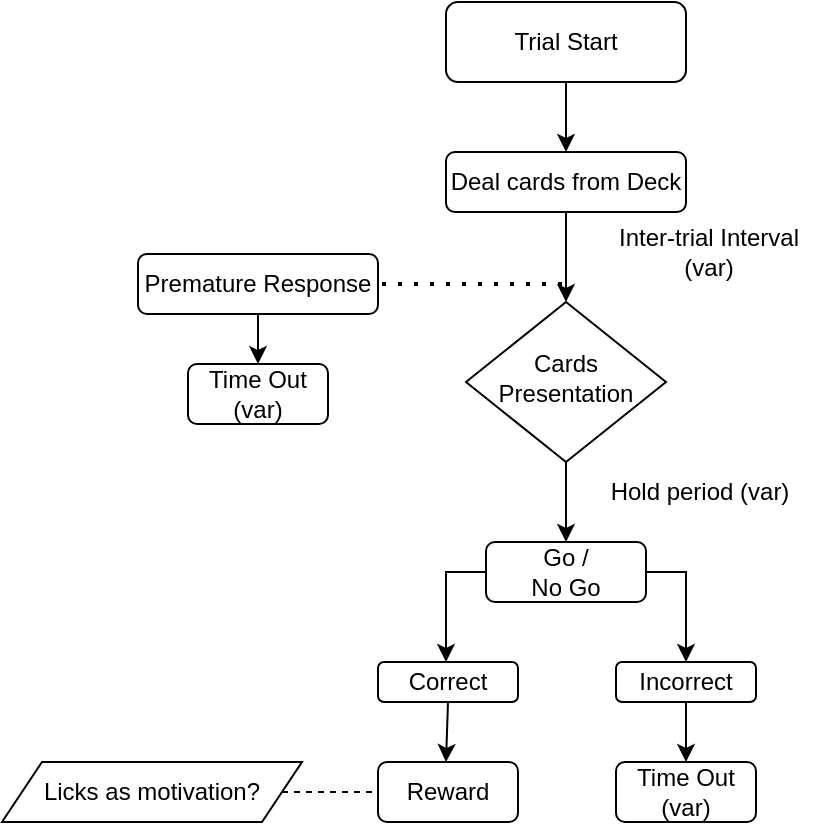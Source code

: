 <mxfile>
    <diagram id="C5RBs43oDa-KdzZeNtuy" name="Page-1">
        <mxGraphModel dx="842" dy="492" grid="1" gridSize="10" guides="1" tooltips="1" connect="1" arrows="1" fold="1" page="1" pageScale="1" pageWidth="827" pageHeight="1169" math="0" shadow="0">
            <root>
                <mxCell id="WIyWlLk6GJQsqaUBKTNV-0"/>
                <mxCell id="WIyWlLk6GJQsqaUBKTNV-1" parent="WIyWlLk6GJQsqaUBKTNV-0"/>
                <mxCell id="vJKE3tAUrit-dRhqhG9x-0" value="" style="edgeStyle=orthogonalEdgeStyle;rounded=0;orthogonalLoop=1;jettySize=auto;html=1;exitX=0.5;exitY=1;exitDx=0;exitDy=0;" parent="WIyWlLk6GJQsqaUBKTNV-1" source="0" target="WIyWlLk6GJQsqaUBKTNV-6" edge="1">
                    <mxGeometry relative="1" as="geometry">
                        <mxPoint x="442" y="120" as="sourcePoint"/>
                    </mxGeometry>
                </mxCell>
                <mxCell id="WIyWlLk6GJQsqaUBKTNV-3" value="Trial Start" style="rounded=1;whiteSpace=wrap;html=1;fontSize=12;glass=0;strokeWidth=1;shadow=0;" parent="WIyWlLk6GJQsqaUBKTNV-1" vertex="1">
                    <mxGeometry x="382" y="20" width="120" height="40" as="geometry"/>
                </mxCell>
                <mxCell id="WIyWlLk6GJQsqaUBKTNV-6" value="Cards&lt;br&gt;Presentation" style="rhombus;whiteSpace=wrap;html=1;shadow=0;fontFamily=Helvetica;fontSize=12;align=center;strokeWidth=1;spacing=6;spacingTop=-4;" parent="WIyWlLk6GJQsqaUBKTNV-1" vertex="1">
                    <mxGeometry x="392" y="170" width="100" height="80" as="geometry"/>
                </mxCell>
                <mxCell id="vJKE3tAUrit-dRhqhG9x-2" value="Inter-trial Interval (var)" style="text;html=1;strokeColor=none;fillColor=none;align=center;verticalAlign=middle;whiteSpace=wrap;rounded=0;" parent="WIyWlLk6GJQsqaUBKTNV-1" vertex="1">
                    <mxGeometry x="454" y="130" width="119" height="30" as="geometry"/>
                </mxCell>
                <mxCell id="vJKE3tAUrit-dRhqhG9x-3" value="Hold period (var)" style="text;html=1;strokeColor=none;fillColor=none;align=center;verticalAlign=middle;whiteSpace=wrap;rounded=0;" parent="WIyWlLk6GJQsqaUBKTNV-1" vertex="1">
                    <mxGeometry x="454" y="250" width="110" height="30" as="geometry"/>
                </mxCell>
                <mxCell id="vJKE3tAUrit-dRhqhG9x-7" value="Go / &lt;br&gt;No Go" style="rounded=1;whiteSpace=wrap;html=1;" parent="WIyWlLk6GJQsqaUBKTNV-1" vertex="1">
                    <mxGeometry x="402" y="290" width="80" height="30" as="geometry"/>
                </mxCell>
                <mxCell id="vJKE3tAUrit-dRhqhG9x-8" value="" style="endArrow=classic;html=1;rounded=0;exitX=0.5;exitY=1;exitDx=0;exitDy=0;entryX=0.5;entryY=0;entryDx=0;entryDy=0;" parent="WIyWlLk6GJQsqaUBKTNV-1" source="WIyWlLk6GJQsqaUBKTNV-6" target="vJKE3tAUrit-dRhqhG9x-7" edge="1">
                    <mxGeometry width="50" height="50" relative="1" as="geometry">
                        <mxPoint x="552" y="260" as="sourcePoint"/>
                        <mxPoint x="602" y="210" as="targetPoint"/>
                    </mxGeometry>
                </mxCell>
                <mxCell id="vJKE3tAUrit-dRhqhG9x-9" value="" style="endArrow=classic;html=1;rounded=0;exitX=0;exitY=0.5;exitDx=0;exitDy=0;" parent="WIyWlLk6GJQsqaUBKTNV-1" source="vJKE3tAUrit-dRhqhG9x-7" edge="1">
                    <mxGeometry width="50" height="50" relative="1" as="geometry">
                        <mxPoint x="552" y="260" as="sourcePoint"/>
                        <mxPoint x="382" y="350" as="targetPoint"/>
                        <Array as="points">
                            <mxPoint x="382" y="305"/>
                        </Array>
                    </mxGeometry>
                </mxCell>
                <mxCell id="vJKE3tAUrit-dRhqhG9x-10" value="" style="endArrow=classic;html=1;rounded=0;exitX=1;exitY=0.5;exitDx=0;exitDy=0;" parent="WIyWlLk6GJQsqaUBKTNV-1" source="vJKE3tAUrit-dRhqhG9x-7" edge="1">
                    <mxGeometry width="50" height="50" relative="1" as="geometry">
                        <mxPoint x="412" y="315" as="sourcePoint"/>
                        <mxPoint x="502" y="350" as="targetPoint"/>
                        <Array as="points">
                            <mxPoint x="502" y="305"/>
                        </Array>
                    </mxGeometry>
                </mxCell>
                <mxCell id="vJKE3tAUrit-dRhqhG9x-11" value="Correct" style="rounded=1;whiteSpace=wrap;html=1;" parent="WIyWlLk6GJQsqaUBKTNV-1" vertex="1">
                    <mxGeometry x="348" y="350" width="70" height="20" as="geometry"/>
                </mxCell>
                <mxCell id="vJKE3tAUrit-dRhqhG9x-12" value="Incorrect" style="rounded=1;whiteSpace=wrap;html=1;" parent="WIyWlLk6GJQsqaUBKTNV-1" vertex="1">
                    <mxGeometry x="467" y="350" width="70" height="20" as="geometry"/>
                </mxCell>
                <mxCell id="vJKE3tAUrit-dRhqhG9x-13" value="" style="endArrow=classic;html=1;rounded=0;exitX=0.5;exitY=1;exitDx=0;exitDy=0;" parent="WIyWlLk6GJQsqaUBKTNV-1" source="vJKE3tAUrit-dRhqhG9x-11" edge="1">
                    <mxGeometry width="50" height="50" relative="1" as="geometry">
                        <mxPoint x="552" y="260" as="sourcePoint"/>
                        <mxPoint x="382" y="400" as="targetPoint"/>
                    </mxGeometry>
                </mxCell>
                <mxCell id="vJKE3tAUrit-dRhqhG9x-14" value="" style="endArrow=classic;html=1;rounded=0;exitX=0.5;exitY=1;exitDx=0;exitDy=0;" parent="WIyWlLk6GJQsqaUBKTNV-1" source="vJKE3tAUrit-dRhqhG9x-12" edge="1">
                    <mxGeometry width="50" height="50" relative="1" as="geometry">
                        <mxPoint x="393" y="380" as="sourcePoint"/>
                        <mxPoint x="502" y="400" as="targetPoint"/>
                    </mxGeometry>
                </mxCell>
                <mxCell id="vJKE3tAUrit-dRhqhG9x-15" value="Reward" style="rounded=1;whiteSpace=wrap;html=1;" parent="WIyWlLk6GJQsqaUBKTNV-1" vertex="1">
                    <mxGeometry x="348" y="400" width="70" height="30" as="geometry"/>
                </mxCell>
                <mxCell id="vJKE3tAUrit-dRhqhG9x-16" value="Time Out&lt;br&gt;(var)" style="rounded=1;whiteSpace=wrap;html=1;" parent="WIyWlLk6GJQsqaUBKTNV-1" vertex="1">
                    <mxGeometry x="467" y="400" width="70" height="30" as="geometry"/>
                </mxCell>
                <mxCell id="vJKE3tAUrit-dRhqhG9x-17" value="Time Out&lt;br&gt;(var)" style="rounded=1;whiteSpace=wrap;html=1;" parent="WIyWlLk6GJQsqaUBKTNV-1" vertex="1">
                    <mxGeometry x="253" y="201" width="70" height="30" as="geometry"/>
                </mxCell>
                <mxCell id="vJKE3tAUrit-dRhqhG9x-18" value="" style="endArrow=none;dashed=1;html=1;dashPattern=1 3;strokeWidth=2;rounded=0;" parent="WIyWlLk6GJQsqaUBKTNV-1" edge="1">
                    <mxGeometry width="50" height="50" relative="1" as="geometry">
                        <mxPoint x="342" y="161" as="sourcePoint"/>
                        <mxPoint x="442" y="161" as="targetPoint"/>
                    </mxGeometry>
                </mxCell>
                <mxCell id="vJKE3tAUrit-dRhqhG9x-19" value="Premature Response" style="rounded=1;whiteSpace=wrap;html=1;fontSize=12;glass=0;strokeWidth=1;shadow=0;" parent="WIyWlLk6GJQsqaUBKTNV-1" vertex="1">
                    <mxGeometry x="228" y="146" width="120" height="30" as="geometry"/>
                </mxCell>
                <mxCell id="vJKE3tAUrit-dRhqhG9x-20" value="" style="endArrow=classic;html=1;rounded=0;exitX=0.5;exitY=1;exitDx=0;exitDy=0;entryX=0.5;entryY=0;entryDx=0;entryDy=0;" parent="WIyWlLk6GJQsqaUBKTNV-1" source="vJKE3tAUrit-dRhqhG9x-19" target="vJKE3tAUrit-dRhqhG9x-17" edge="1">
                    <mxGeometry width="50" height="50" relative="1" as="geometry">
                        <mxPoint x="512" y="401" as="sourcePoint"/>
                        <mxPoint x="512" y="431" as="targetPoint"/>
                        <Array as="points"/>
                    </mxGeometry>
                </mxCell>
                <mxCell id="vJKE3tAUrit-dRhqhG9x-23" value="" style="endArrow=none;dashed=1;html=1;rounded=0;entryX=0;entryY=0.5;entryDx=0;entryDy=0;exitX=1;exitY=0.5;exitDx=0;exitDy=0;" parent="WIyWlLk6GJQsqaUBKTNV-1" source="vJKE3tAUrit-dRhqhG9x-24" target="vJKE3tAUrit-dRhqhG9x-15" edge="1">
                    <mxGeometry width="50" height="50" relative="1" as="geometry">
                        <mxPoint x="302" y="415" as="sourcePoint"/>
                        <mxPoint x="602" y="320" as="targetPoint"/>
                    </mxGeometry>
                </mxCell>
                <mxCell id="vJKE3tAUrit-dRhqhG9x-24" value="Licks as motivation?" style="shape=parallelogram;perimeter=parallelogramPerimeter;whiteSpace=wrap;html=1;fixedSize=1;" parent="WIyWlLk6GJQsqaUBKTNV-1" vertex="1">
                    <mxGeometry x="160" y="400" width="150" height="30" as="geometry"/>
                </mxCell>
                <mxCell id="0" value="Deal cards from Deck" style="rounded=1;whiteSpace=wrap;html=1;" vertex="1" parent="WIyWlLk6GJQsqaUBKTNV-1">
                    <mxGeometry x="382" y="95" width="120" height="30" as="geometry"/>
                </mxCell>
                <mxCell id="2" value="" style="edgeStyle=orthogonalEdgeStyle;rounded=0;orthogonalLoop=1;jettySize=auto;html=1;exitX=0.5;exitY=1;exitDx=0;exitDy=0;entryX=0.5;entryY=0;entryDx=0;entryDy=0;" edge="1" parent="WIyWlLk6GJQsqaUBKTNV-1" source="WIyWlLk6GJQsqaUBKTNV-3" target="0">
                    <mxGeometry relative="1" as="geometry">
                        <mxPoint x="452" y="120" as="sourcePoint"/>
                        <mxPoint x="440" y="80" as="targetPoint"/>
                    </mxGeometry>
                </mxCell>
            </root>
        </mxGraphModel>
    </diagram>
</mxfile>
